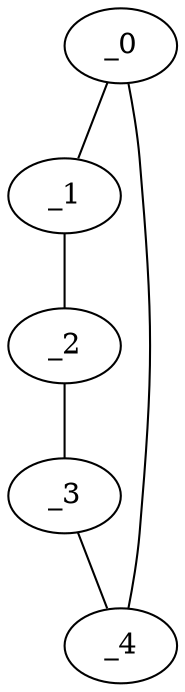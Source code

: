 graph MP1_0110 {
	_0	 [x="1.56836",
		y="1.27024"];
	_1	 [x="1.80618",
		y="2.87115"];
	_0 -- _1;
	_4	 [x="0.555279",
		y="2.76264"];
	_0 -- _4;
	_2	 [x="2.53441",
		y="0.421834"];
	_1 -- _2;
	_3	 [x="0.778555",
		y="0.0464706"];
	_2 -- _3;
	_3 -- _4;
}
